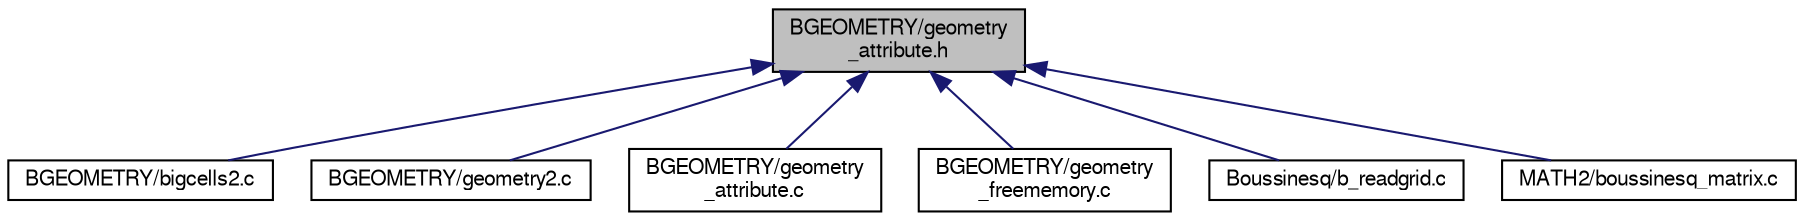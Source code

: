 digraph "BGEOMETRY/geometry_attribute.h"
{
  bgcolor="transparent";
  edge [fontname="FreeSans",fontsize="10",labelfontname="FreeSans",labelfontsize="10"];
  node [fontname="FreeSans",fontsize="10",shape=record];
  Node1 [label="BGEOMETRY/geometry\l_attribute.h",height=0.2,width=0.4,color="black", fillcolor="grey75", style="filled" fontcolor="black"];
  Node1 -> Node2 [dir="back",color="midnightblue",fontsize="10",style="solid"];
  Node2 [label="BGEOMETRY/bigcells2.c",height=0.2,width=0.4,color="black",URL="$bigcells2_8c.html"];
  Node1 -> Node3 [dir="back",color="midnightblue",fontsize="10",style="solid"];
  Node3 [label="BGEOMETRY/geometry2.c",height=0.2,width=0.4,color="black",URL="$geometry2_8c.html"];
  Node1 -> Node4 [dir="back",color="midnightblue",fontsize="10",style="solid"];
  Node4 [label="BGEOMETRY/geometry\l_attribute.c",height=0.2,width=0.4,color="black",URL="$geometry__attribute_8c.html"];
  Node1 -> Node5 [dir="back",color="midnightblue",fontsize="10",style="solid"];
  Node5 [label="BGEOMETRY/geometry\l_freememory.c",height=0.2,width=0.4,color="black",URL="$geometry__freememory_8c.html"];
  Node1 -> Node6 [dir="back",color="midnightblue",fontsize="10",style="solid"];
  Node6 [label="Boussinesq/b_readgrid.c",height=0.2,width=0.4,color="black",URL="$b__readgrid_8c.html"];
  Node1 -> Node7 [dir="back",color="midnightblue",fontsize="10",style="solid"];
  Node7 [label="MATH2/boussinesq_matrix.c",height=0.2,width=0.4,color="black",URL="$boussinesq__matrix_8c.html"];
}
